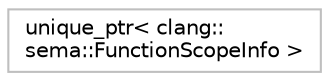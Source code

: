 digraph "Graphical Class Hierarchy"
{
 // LATEX_PDF_SIZE
  bgcolor="transparent";
  edge [fontname="Helvetica",fontsize="10",labelfontname="Helvetica",labelfontsize="10"];
  node [fontname="Helvetica",fontsize="10",shape=record];
  rankdir="LR";
  Node0 [label="unique_ptr\< clang::\lsema::FunctionScopeInfo \>",height=0.2,width=0.4,color="grey75",tooltip=" "];
}

